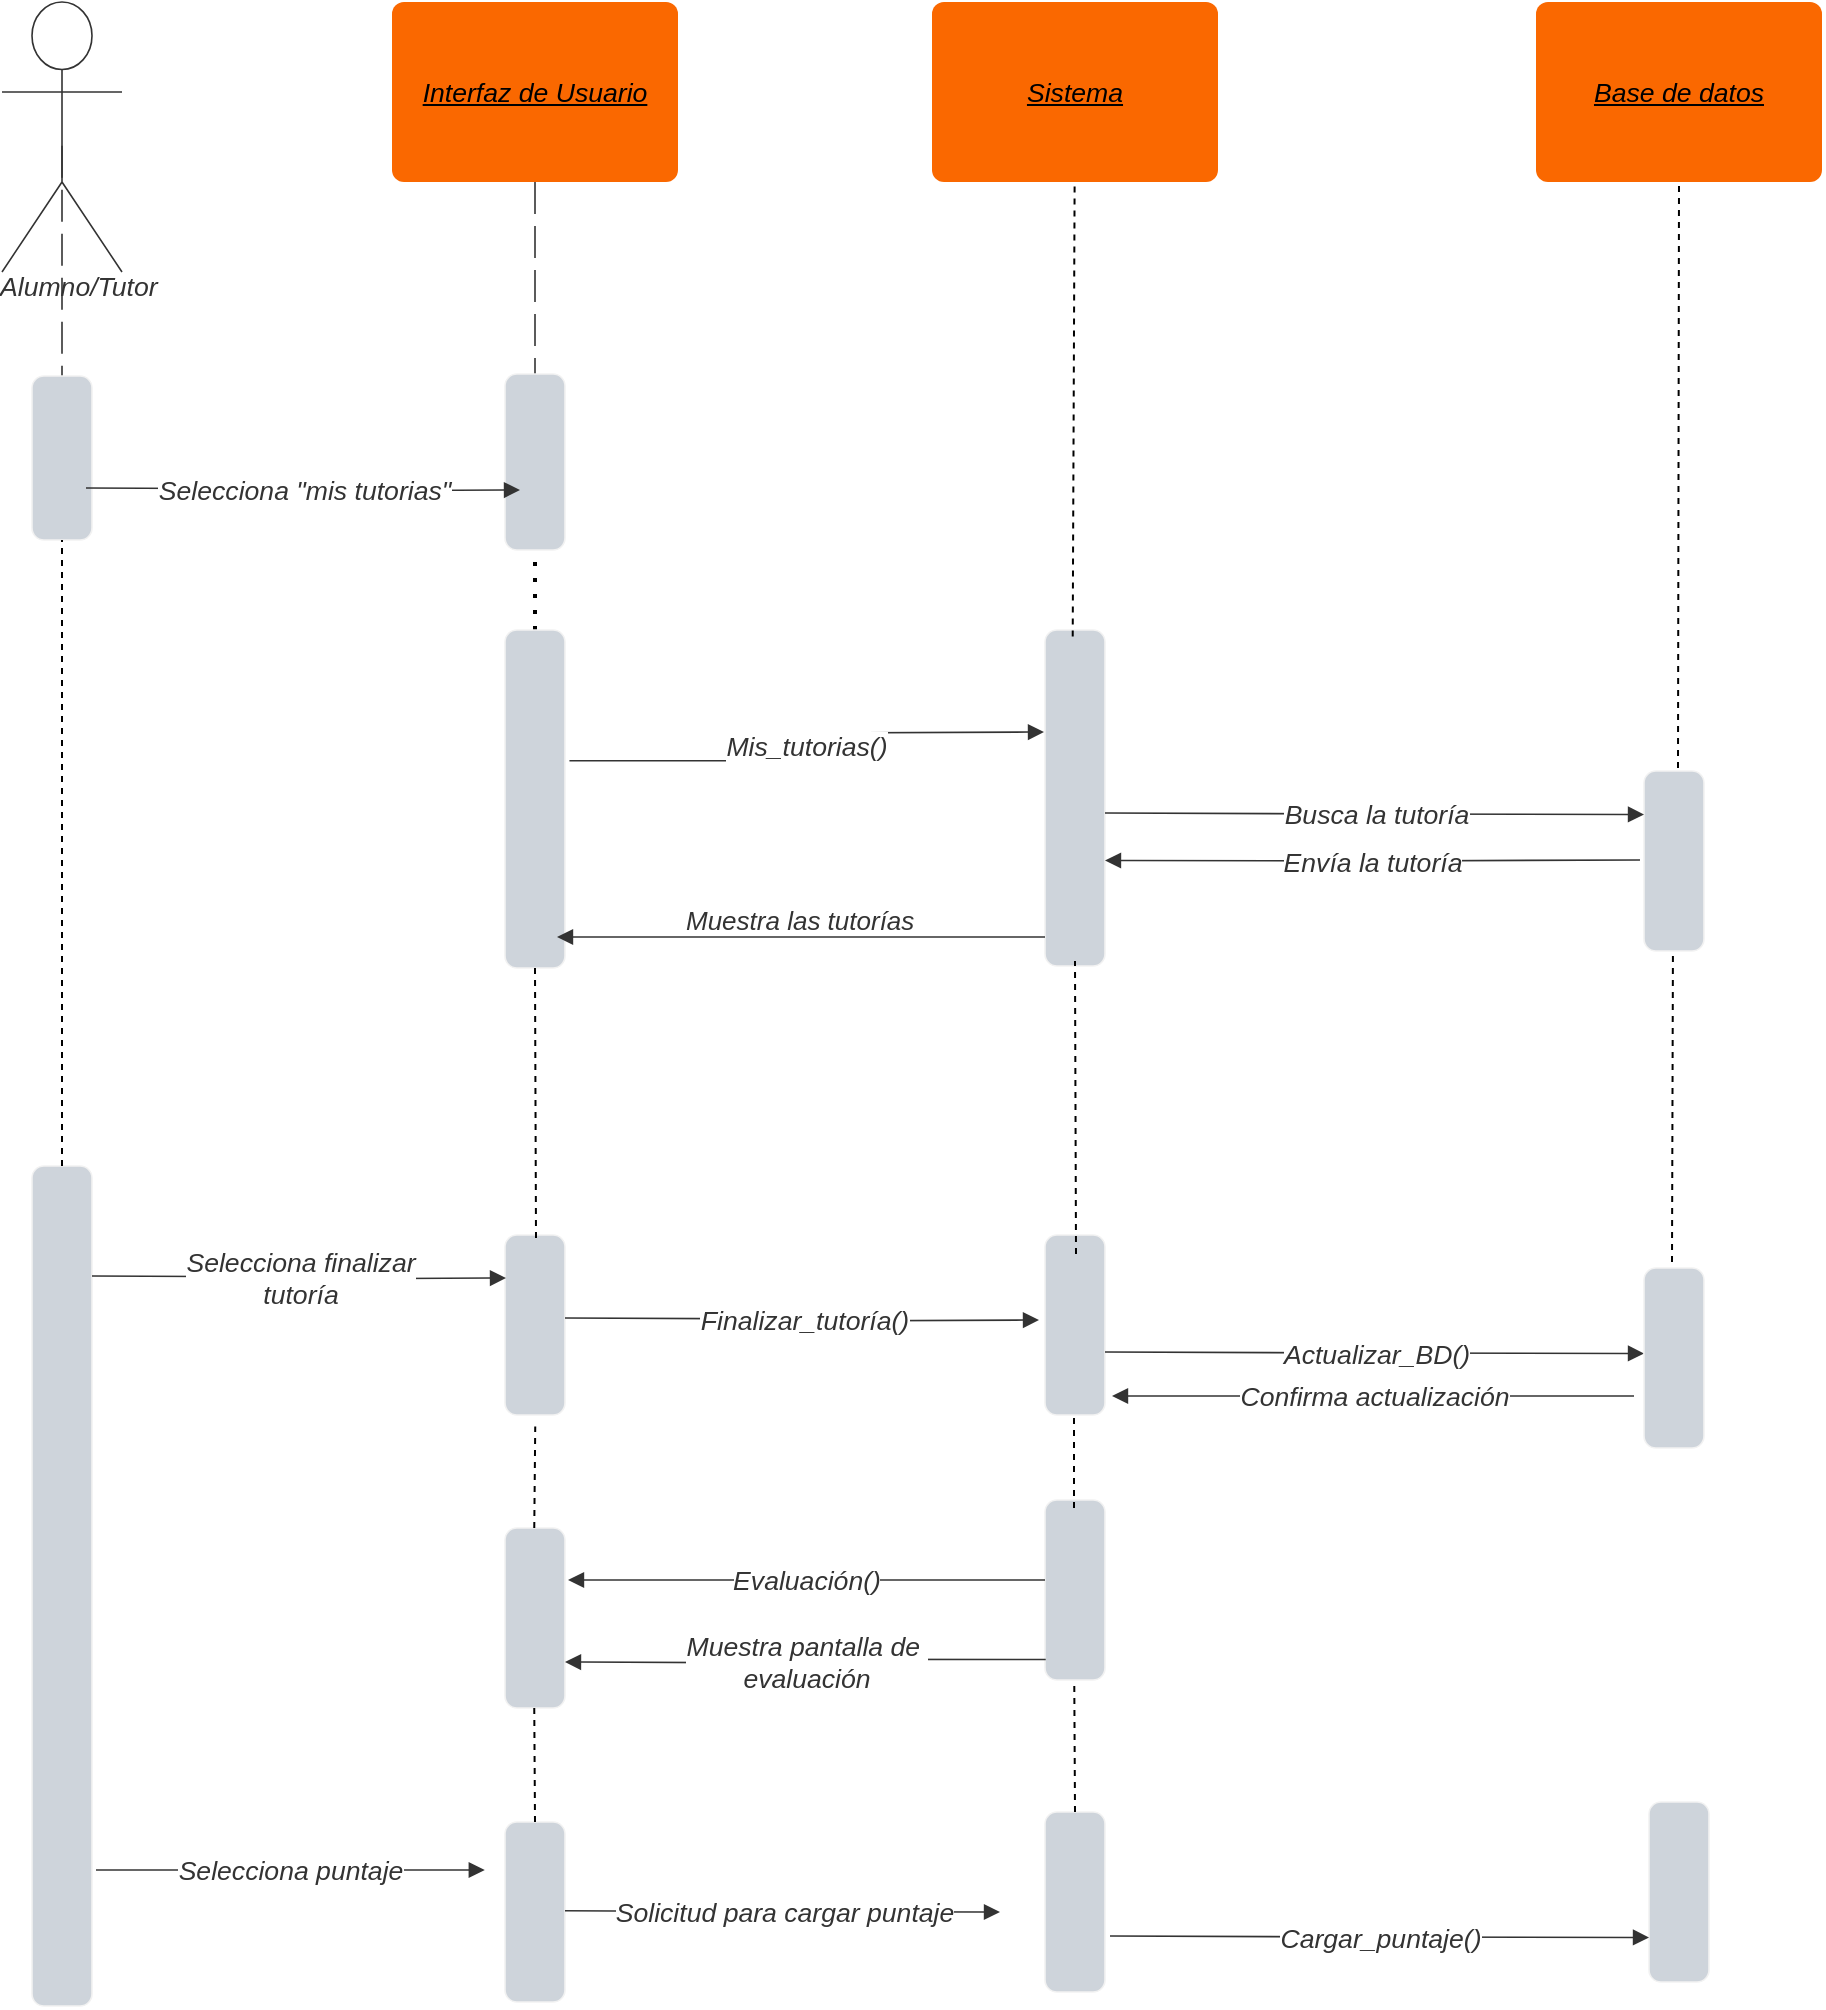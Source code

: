 <mxfile version="22.0.4" type="github">
  <diagram name="Page-1" id="plU40Ezx-mP_DqaJDuf5">
    <mxGraphModel dx="913" dy="892" grid="0" gridSize="10" guides="1" tooltips="1" connect="1" arrows="1" fold="1" page="0" pageScale="1" pageWidth="827" pageHeight="1169" math="0" shadow="0">
      <root>
        <mxCell id="0" />
        <mxCell id="1" parent="0" />
        <mxCell id="H_-c9IdjmHBw7mQhfh1--1" value="Interfaz de Usuario" style="html=1;overflow=block;blockSpacing=1;whiteSpace=wrap;fontSize=13.3;fontColor=#000000;fontStyle=6;align=center;spacing=0;strokeOpacity=0;fillOpacity=100;rounded=1;absoluteArcSize=1;arcSize=12;fillColor=#fa6800;strokeWidth=0.8;strokeColor=#C73500;" parent="1" vertex="1">
          <mxGeometry x="508" y="-115" width="143" height="90" as="geometry" />
        </mxCell>
        <mxCell id="H_-c9IdjmHBw7mQhfh1--2" value="Sistema" style="html=1;overflow=block;blockSpacing=1;whiteSpace=wrap;fontSize=13.3;fontColor=#000000;fontStyle=6;align=center;spacing=0;strokeOpacity=0;fillOpacity=100;rounded=1;absoluteArcSize=1;arcSize=12;fillColor=#fa6800;strokeWidth=0.8;strokeColor=#C73500;" parent="1" vertex="1">
          <mxGeometry x="778" y="-115" width="143" height="90" as="geometry" />
        </mxCell>
        <mxCell id="H_-c9IdjmHBw7mQhfh1--3" value="Alumno/Tutor" style="html=1;overflow=block;blockSpacing=1;shape=umlActor;labelPosition=center;verticalLabelPosition=bottom;verticalAlign=top;whiteSpace=nowrap;fontSize=13.3;fontColor=#333333;fontStyle=2;align=center;spacing=0;strokeColor=#333333;strokeOpacity=100;fillOpacity=100;rounded=1;absoluteArcSize=1;arcSize=12;fillColor=#ffffff;strokeWidth=0.8;lucidId=Yu5MdgyV5tNR;" parent="1" vertex="1">
          <mxGeometry x="313" y="-115" width="60" height="135" as="geometry" />
        </mxCell>
        <mxCell id="H_-c9IdjmHBw7mQhfh1--4" value="" style="html=1;jettySize=18;whiteSpace=wrap;fontSize=13;strokeColor=#333333;strokeOpacity=100;strokeWidth=0.8;rounded=1;arcSize=10;edgeStyle=orthogonalEdgeStyle;startArrow=none;endArrow=block;endFill=1;exitX=1.074;exitY=0.387;exitPerimeter=0;lucidId=Yu5M8hheeUyh;exitDx=0;exitDy=0;" parent="1" source="H_-c9IdjmHBw7mQhfh1--17" edge="1">
          <mxGeometry width="100" height="100" relative="1" as="geometry">
            <Array as="points" />
            <mxPoint x="834" y="250" as="targetPoint" />
          </mxGeometry>
        </mxCell>
        <mxCell id="H_-c9IdjmHBw7mQhfh1--5" value="Mis_tutorias()" style="text;html=1;resizable=0;labelBackgroundColor=default;align=center;verticalAlign=middle;fontStyle=2;fontColor=#333333;fontSize=13.3;" parent="H_-c9IdjmHBw7mQhfh1--4" vertex="1">
          <mxGeometry relative="1" as="geometry">
            <mxPoint as="offset" />
          </mxGeometry>
        </mxCell>
        <mxCell id="H_-c9IdjmHBw7mQhfh1--6" value="" style="html=1;jettySize=18;whiteSpace=wrap;fontSize=13;fontFamily=helvetica;strokeColor=#333333;strokeOpacity=100;dashed=1;fixDash=1;dashPattern=16 6;strokeWidth=0.8;rounded=0;startArrow=none;endArrow=none;exitX=0.5;exitY=1;exitPerimeter=0;entryX=0.5;entryY=0.432;entryPerimeter=0;lucidId=Yu5M4GIAFP0a;" parent="1" source="H_-c9IdjmHBw7mQhfh1--1" target="H_-c9IdjmHBw7mQhfh1--7" edge="1">
          <mxGeometry width="100" height="100" relative="1" as="geometry">
            <Array as="points" />
            <mxPoint x="580" y="-25" as="sourcePoint" />
            <mxPoint x="579.5" y="584.92" as="targetPoint" />
          </mxGeometry>
        </mxCell>
        <mxCell id="H_-c9IdjmHBw7mQhfh1--7" value="" style="html=1;overflow=block;blockSpacing=1;whiteSpace=wrap;fontSize=13;spacing=0;strokeColor=#f2f2f2;strokeOpacity=100;fillOpacity=100;rounded=1;absoluteArcSize=1;arcSize=12;fillColor=#ced4db;strokeWidth=0.8;lucidId=Yu5MhR-oMSno;" parent="1" vertex="1">
          <mxGeometry x="564.5" y="71" width="30" height="88" as="geometry" />
        </mxCell>
        <mxCell id="H_-c9IdjmHBw7mQhfh1--8" value="" style="html=1;jettySize=18;whiteSpace=wrap;fontSize=13;strokeColor=#333333;strokeOpacity=100;dashed=1;fixDash=1;dashPattern=16 6;strokeWidth=0.8;rounded=1;arcSize=10;edgeStyle=orthogonalEdgeStyle;startArrow=none;endArrow=none;exitX=0.5;exitY=0.532;exitPerimeter=0;lucidId=Yu5Migy3NWk_;" parent="1" source="H_-c9IdjmHBw7mQhfh1--3" target="H_-c9IdjmHBw7mQhfh1--9" edge="1">
          <mxGeometry width="100" height="100" relative="1" as="geometry">
            <Array as="points" />
            <mxPoint x="348" y="313" as="targetPoint" />
            <mxPoint x="343" y="-15" as="sourcePoint" />
          </mxGeometry>
        </mxCell>
        <mxCell id="H_-c9IdjmHBw7mQhfh1--9" value="" style="html=1;overflow=block;blockSpacing=1;whiteSpace=wrap;fontSize=13;spacing=0;strokeColor=#f2f2f2;strokeOpacity=100;fillOpacity=100;rounded=1;absoluteArcSize=1;arcSize=12;fillColor=#ced4db;strokeWidth=0.8;lucidId=Yu5MhR-oMSno;" parent="1" vertex="1">
          <mxGeometry x="328" y="72" width="30" height="82" as="geometry" />
        </mxCell>
        <mxCell id="H_-c9IdjmHBw7mQhfh1--10" value="" style="points=[[1.013,0.586,0]];html=1;overflow=block;blockSpacing=1;whiteSpace=wrap;fontSize=13;spacing=0;strokeColor=#f2f2f2;strokeOpacity=100;fillOpacity=100;rounded=1;absoluteArcSize=1;arcSize=12;fillColor=#ced4db;strokeWidth=0.8;lucidId=Yu5MsRc69goB;" parent="1" vertex="1">
          <mxGeometry x="834.5" y="199" width="30" height="168" as="geometry" />
        </mxCell>
        <mxCell id="H_-c9IdjmHBw7mQhfh1--11" value="" style="html=1;jettySize=18;whiteSpace=wrap;fontSize=13;strokeColor=#333333;strokeOpacity=100;strokeWidth=0.8;rounded=1;arcSize=10;edgeStyle=orthogonalEdgeStyle;startArrow=none;endArrow=block;endFill=1;lucidId=Yu5M0A2JVvTe;" parent="1" edge="1">
          <mxGeometry width="100" height="100" relative="1" as="geometry">
            <Array as="points" />
            <mxPoint x="355" y="128" as="sourcePoint" />
            <mxPoint x="572" y="129" as="targetPoint" />
          </mxGeometry>
        </mxCell>
        <mxCell id="H_-c9IdjmHBw7mQhfh1--12" value="Selecciona &quot;mis tutorias&quot;" style="text;html=1;resizable=0;labelBackgroundColor=default;align=center;verticalAlign=middle;fontStyle=2;fontColor=#333333;fontSize=13.3;" parent="H_-c9IdjmHBw7mQhfh1--11" vertex="1">
          <mxGeometry relative="1" as="geometry">
            <mxPoint as="offset" />
          </mxGeometry>
        </mxCell>
        <mxCell id="H_-c9IdjmHBw7mQhfh1--15" value="" style="endArrow=none;dashed=1;html=1;dashPattern=1 3;strokeWidth=2;rounded=0;entryX=0.5;entryY=1;entryDx=0;entryDy=0;exitX=0.5;exitY=0;exitDx=0;exitDy=0;" parent="1" source="H_-c9IdjmHBw7mQhfh1--17" target="H_-c9IdjmHBw7mQhfh1--7" edge="1">
          <mxGeometry width="50" height="50" relative="1" as="geometry">
            <mxPoint x="554.5" y="372" as="sourcePoint" />
            <mxPoint x="604.5" y="322" as="targetPoint" />
          </mxGeometry>
        </mxCell>
        <mxCell id="H_-c9IdjmHBw7mQhfh1--17" value="" style="html=1;overflow=block;blockSpacing=1;whiteSpace=wrap;fontSize=13;spacing=0;strokeColor=#f2f2f2;strokeOpacity=100;fillOpacity=100;rounded=1;absoluteArcSize=1;arcSize=12;fillColor=#ced4db;strokeWidth=0.8;lucidId=Yu5MhR-oMSno;" parent="1" vertex="1">
          <mxGeometry x="564.5" y="199" width="30" height="169" as="geometry" />
        </mxCell>
        <mxCell id="H_-c9IdjmHBw7mQhfh1--18" value="" style="endArrow=none;dashed=1;html=1;rounded=0;exitX=0.462;exitY=0.019;exitDx=0;exitDy=0;exitPerimeter=0;" parent="1" source="H_-c9IdjmHBw7mQhfh1--10" target="H_-c9IdjmHBw7mQhfh1--2" edge="1">
          <mxGeometry width="50" height="50" relative="1" as="geometry">
            <mxPoint x="849.05" y="183" as="sourcePoint" />
            <mxPoint x="849.05" y="151" as="targetPoint" />
          </mxGeometry>
        </mxCell>
        <mxCell id="H_-c9IdjmHBw7mQhfh1--19" value="Base de datos" style="html=1;overflow=block;blockSpacing=1;whiteSpace=wrap;fontSize=13.3;fontColor=#000000;fontStyle=6;align=center;spacing=0;strokeOpacity=0;fillOpacity=100;rounded=1;absoluteArcSize=1;arcSize=12;fillColor=#fa6800;strokeWidth=0.8;strokeColor=#C73500;" parent="1" vertex="1">
          <mxGeometry x="1080" y="-115" width="143" height="90" as="geometry" />
        </mxCell>
        <mxCell id="H_-c9IdjmHBw7mQhfh1--20" value="" style="html=1;overflow=block;blockSpacing=1;whiteSpace=wrap;fontSize=13;spacing=0;strokeColor=#f2f2f2;strokeOpacity=100;fillOpacity=100;rounded=1;absoluteArcSize=1;arcSize=12;fillColor=#ced4db;strokeWidth=0.8;lucidId=Yu5MydJHa4al;" parent="1" vertex="1">
          <mxGeometry x="1134" y="269.5" width="30" height="90" as="geometry" />
        </mxCell>
        <mxCell id="H_-c9IdjmHBw7mQhfh1--21" value="" style="html=1;overflow=block;blockSpacing=1;whiteSpace=wrap;fontSize=13;spacing=0;strokeColor=#f2f2f2;strokeOpacity=100;fillOpacity=100;rounded=1;absoluteArcSize=1;arcSize=12;fillColor=#ced4db;strokeWidth=0.8;lucidId=Yu5MydJHa4al;" parent="1" vertex="1">
          <mxGeometry x="834.5" y="501.5" width="30" height="90" as="geometry" />
        </mxCell>
        <mxCell id="H_-c9IdjmHBw7mQhfh1--22" value="" style="html=1;jettySize=18;whiteSpace=wrap;fontSize=13;strokeColor=#333333;strokeOpacity=100;strokeWidth=0.8;rounded=1;arcSize=10;edgeStyle=orthogonalEdgeStyle;startArrow=none;endArrow=block;endFill=1;lucidId=Yu5M0A2JVvTe;entryX=0;entryY=0.5;entryDx=0;entryDy=0;" parent="1" edge="1">
          <mxGeometry width="100" height="100" relative="1" as="geometry">
            <Array as="points" />
            <mxPoint x="864.5" y="290.5" as="sourcePoint" />
            <mxPoint x="1134" y="291.25" as="targetPoint" />
          </mxGeometry>
        </mxCell>
        <mxCell id="H_-c9IdjmHBw7mQhfh1--23" value="Busca la tutoría" style="text;html=1;resizable=0;labelBackgroundColor=default;align=center;verticalAlign=middle;fontStyle=2;fontColor=#333333;fontSize=13.3;" parent="H_-c9IdjmHBw7mQhfh1--22" vertex="1">
          <mxGeometry relative="1" as="geometry">
            <mxPoint as="offset" />
          </mxGeometry>
        </mxCell>
        <mxCell id="H_-c9IdjmHBw7mQhfh1--24" value="" style="html=1;jettySize=18;whiteSpace=wrap;fontSize=13;strokeColor=#333333;strokeOpacity=100;strokeWidth=0.8;rounded=1;arcSize=10;edgeStyle=orthogonalEdgeStyle;startArrow=none;endArrow=block;endFill=1;lucidId=Yu5M0A2JVvTe;entryX=1;entryY=0.75;entryDx=0;entryDy=0;" parent="1" edge="1">
          <mxGeometry width="100" height="100" relative="1" as="geometry">
            <Array as="points" />
            <mxPoint x="1132" y="313.97" as="sourcePoint" />
            <mxPoint x="864.5" y="314.22" as="targetPoint" />
          </mxGeometry>
        </mxCell>
        <mxCell id="H_-c9IdjmHBw7mQhfh1--25" value="Envía la tutoría" style="text;html=1;resizable=0;labelBackgroundColor=default;align=center;verticalAlign=middle;fontStyle=2;fontColor=#333333;fontSize=13.3;" parent="H_-c9IdjmHBw7mQhfh1--24" vertex="1">
          <mxGeometry relative="1" as="geometry">
            <mxPoint as="offset" />
          </mxGeometry>
        </mxCell>
        <mxCell id="H_-c9IdjmHBw7mQhfh1--26" value="" style="endArrow=none;dashed=1;html=1;rounded=0;entryX=0.5;entryY=1;entryDx=0;entryDy=0;" parent="1" target="H_-c9IdjmHBw7mQhfh1--19" edge="1">
          <mxGeometry width="50" height="50" relative="1" as="geometry">
            <mxPoint x="1151" y="268" as="sourcePoint" />
            <mxPoint x="1151.26" y="324" as="targetPoint" />
          </mxGeometry>
        </mxCell>
        <mxCell id="H_-c9IdjmHBw7mQhfh1--27" value="" style="html=1;overflow=block;blockSpacing=1;whiteSpace=wrap;fontSize=13;spacing=0;strokeColor=#f2f2f2;strokeOpacity=100;fillOpacity=100;rounded=1;absoluteArcSize=1;arcSize=12;fillColor=#ced4db;strokeWidth=0.8;lucidId=Yu5MydJHa4al;" parent="1" vertex="1">
          <mxGeometry x="564.5" y="501.5" width="30" height="90" as="geometry" />
        </mxCell>
        <mxCell id="H_-c9IdjmHBw7mQhfh1--28" value="" style="endArrow=none;dashed=1;html=1;rounded=0;entryX=0.5;entryY=1;entryDx=0;entryDy=0;" parent="1" target="H_-c9IdjmHBw7mQhfh1--17" edge="1">
          <mxGeometry width="50" height="50" relative="1" as="geometry">
            <mxPoint x="580" y="503" as="sourcePoint" />
            <mxPoint x="579.94" y="456" as="targetPoint" />
          </mxGeometry>
        </mxCell>
        <mxCell id="H_-c9IdjmHBw7mQhfh1--29" value="" style="endArrow=none;dashed=1;html=1;rounded=0;entryX=0.5;entryY=1;entryDx=0;entryDy=0;" parent="1" edge="1">
          <mxGeometry width="50" height="50" relative="1" as="geometry">
            <mxPoint x="850" y="511" as="sourcePoint" />
            <mxPoint x="849.5" y="364.5" as="targetPoint" />
          </mxGeometry>
        </mxCell>
        <mxCell id="H_-c9IdjmHBw7mQhfh1--30" value="" style="html=1;overflow=block;blockSpacing=1;whiteSpace=wrap;fontSize=13;spacing=0;strokeColor=#f2f2f2;strokeOpacity=100;fillOpacity=100;rounded=1;absoluteArcSize=1;arcSize=12;fillColor=#ced4db;strokeWidth=0.8;lucidId=Yu5MydJHa4al;" parent="1" vertex="1">
          <mxGeometry x="328" y="467" width="30" height="420" as="geometry" />
        </mxCell>
        <mxCell id="H_-c9IdjmHBw7mQhfh1--31" value="" style="endArrow=none;dashed=1;html=1;rounded=0;exitX=0.5;exitY=0;exitDx=0;exitDy=0;entryX=0.5;entryY=1;entryDx=0;entryDy=0;" parent="1" source="H_-c9IdjmHBw7mQhfh1--30" target="H_-c9IdjmHBw7mQhfh1--9" edge="1">
          <mxGeometry width="50" height="50" relative="1" as="geometry">
            <mxPoint x="290" y="377" as="sourcePoint" />
            <mxPoint x="291" y="150" as="targetPoint" />
          </mxGeometry>
        </mxCell>
        <mxCell id="H_-c9IdjmHBw7mQhfh1--32" value="" style="html=1;jettySize=18;whiteSpace=wrap;fontSize=13;strokeColor=#333333;strokeOpacity=100;strokeWidth=0.8;rounded=1;arcSize=10;edgeStyle=orthogonalEdgeStyle;startArrow=none;endArrow=block;endFill=1;lucidId=Yu5M0A2JVvTe;" parent="1" edge="1">
          <mxGeometry width="100" height="100" relative="1" as="geometry">
            <Array as="points" />
            <mxPoint x="358" y="522" as="sourcePoint" />
            <mxPoint x="565" y="523" as="targetPoint" />
          </mxGeometry>
        </mxCell>
        <mxCell id="H_-c9IdjmHBw7mQhfh1--33" value="Selecciona finalizar&lt;br&gt;tutoría" style="text;html=1;resizable=0;labelBackgroundColor=default;align=center;verticalAlign=middle;fontStyle=2;fontColor=#333333;fontSize=13.3;" parent="H_-c9IdjmHBw7mQhfh1--32" vertex="1">
          <mxGeometry relative="1" as="geometry">
            <mxPoint as="offset" />
          </mxGeometry>
        </mxCell>
        <mxCell id="H_-c9IdjmHBw7mQhfh1--34" value="" style="html=1;jettySize=18;whiteSpace=wrap;fontSize=13;fontFamily=helvetica;strokeColor=#333333;strokeOpacity=100;strokeWidth=0.8;rounded=0;startArrow=none;endArrow=block;endFill=1;exitX=0;exitY=0.5;lucidId=Yu5MB3FtIlV_;exitDx=0;exitDy=0;entryX=0.953;entryY=0.628;entryDx=0;entryDy=0;entryPerimeter=0;" parent="1" edge="1">
          <mxGeometry width="100" height="100" relative="1" as="geometry">
            <Array as="points" />
            <mxPoint x="834.5" y="352.5" as="sourcePoint" />
            <mxPoint x="590.5" y="352.5" as="targetPoint" />
          </mxGeometry>
        </mxCell>
        <mxCell id="H_-c9IdjmHBw7mQhfh1--37" value="" style="html=1;jettySize=18;whiteSpace=wrap;fontSize=13;strokeColor=#333333;strokeOpacity=100;strokeWidth=0.8;rounded=1;arcSize=10;edgeStyle=orthogonalEdgeStyle;startArrow=none;endArrow=block;endFill=1;lucidId=Yu5M0A2JVvTe;" parent="1" edge="1">
          <mxGeometry width="100" height="100" relative="1" as="geometry">
            <Array as="points" />
            <mxPoint x="594.5" y="543" as="sourcePoint" />
            <mxPoint x="831.5" y="544" as="targetPoint" />
          </mxGeometry>
        </mxCell>
        <mxCell id="H_-c9IdjmHBw7mQhfh1--38" value="Finalizar_tutoría()" style="text;html=1;resizable=0;labelBackgroundColor=default;align=center;verticalAlign=middle;fontStyle=2;fontColor=#333333;fontSize=13.3;" parent="H_-c9IdjmHBw7mQhfh1--37" vertex="1">
          <mxGeometry relative="1" as="geometry">
            <mxPoint as="offset" />
          </mxGeometry>
        </mxCell>
        <mxCell id="H_-c9IdjmHBw7mQhfh1--40" value="" style="html=1;jettySize=18;whiteSpace=wrap;fontSize=13;strokeColor=#333333;strokeOpacity=100;strokeWidth=0.8;rounded=1;arcSize=10;edgeStyle=orthogonalEdgeStyle;startArrow=none;endArrow=block;endFill=1;lucidId=Yu5M0A2JVvTe;entryX=0;entryY=0.5;entryDx=0;entryDy=0;" parent="1" edge="1">
          <mxGeometry width="100" height="100" relative="1" as="geometry">
            <Array as="points" />
            <mxPoint x="864.5" y="560" as="sourcePoint" />
            <mxPoint x="1134" y="560.75" as="targetPoint" />
          </mxGeometry>
        </mxCell>
        <mxCell id="H_-c9IdjmHBw7mQhfh1--41" value="Actualizar_BD()" style="text;html=1;resizable=0;labelBackgroundColor=default;align=center;verticalAlign=middle;fontStyle=2;fontColor=#333333;fontSize=13.3;" parent="H_-c9IdjmHBw7mQhfh1--40" vertex="1">
          <mxGeometry relative="1" as="geometry">
            <mxPoint as="offset" />
          </mxGeometry>
        </mxCell>
        <mxCell id="H_-c9IdjmHBw7mQhfh1--42" value="" style="html=1;overflow=block;blockSpacing=1;whiteSpace=wrap;fontSize=13;spacing=0;strokeColor=#f2f2f2;strokeOpacity=100;fillOpacity=100;rounded=1;absoluteArcSize=1;arcSize=12;fillColor=#ced4db;strokeWidth=0.8;lucidId=Yu5MydJHa4al;" parent="1" vertex="1">
          <mxGeometry x="834.5" y="634" width="30" height="90" as="geometry" />
        </mxCell>
        <mxCell id="H_-c9IdjmHBw7mQhfh1--43" value="" style="endArrow=none;dashed=1;html=1;rounded=0;entryX=0.5;entryY=1;entryDx=0;entryDy=0;" parent="1" edge="1">
          <mxGeometry width="50" height="50" relative="1" as="geometry">
            <mxPoint x="849" y="638" as="sourcePoint" />
            <mxPoint x="849" y="591" as="targetPoint" />
          </mxGeometry>
        </mxCell>
        <mxCell id="H_-c9IdjmHBw7mQhfh1--44" value="" style="endArrow=none;dashed=1;html=1;rounded=0;" parent="1" edge="1">
          <mxGeometry width="50" height="50" relative="1" as="geometry">
            <mxPoint x="1148" y="515" as="sourcePoint" />
            <mxPoint x="1148.47" y="359.5" as="targetPoint" />
          </mxGeometry>
        </mxCell>
        <mxCell id="H_-c9IdjmHBw7mQhfh1--45" value="&lt;span style=&quot;color: rgb(51, 51, 51); font-family: Helvetica; font-size: 13px; font-style: italic; font-variant-ligatures: normal; font-variant-caps: normal; font-weight: 400; letter-spacing: normal; orphans: 2; text-align: center; text-indent: 0px; text-transform: none; widows: 2; word-spacing: 0px; -webkit-text-stroke-width: 0px; background-color: rgb(255, 255, 255); text-decoration-thickness: initial; text-decoration-style: initial; text-decoration-color: initial; float: none; display: inline !important;&quot;&gt;Muestra las tutorías&lt;/span&gt;" style="text;whiteSpace=wrap;html=1;" parent="1" vertex="1">
          <mxGeometry x="653" y="330" width="148" height="32" as="geometry" />
        </mxCell>
        <mxCell id="H_-c9IdjmHBw7mQhfh1--46" value="" style="html=1;jettySize=18;whiteSpace=wrap;fontSize=13;strokeColor=#333333;strokeOpacity=100;strokeWidth=0.8;rounded=1;arcSize=10;edgeStyle=orthogonalEdgeStyle;startArrow=none;endArrow=block;endFill=1;lucidId=Yu5M0A2JVvTe;" parent="1" edge="1">
          <mxGeometry width="100" height="100" relative="1" as="geometry">
            <Array as="points" />
            <mxPoint x="834.5" y="674" as="sourcePoint" />
            <mxPoint x="596" y="674" as="targetPoint" />
          </mxGeometry>
        </mxCell>
        <mxCell id="H_-c9IdjmHBw7mQhfh1--47" value="Evaluación()" style="text;html=1;resizable=0;labelBackgroundColor=default;align=center;verticalAlign=middle;fontStyle=2;fontColor=#333333;fontSize=13.3;" parent="H_-c9IdjmHBw7mQhfh1--46" vertex="1">
          <mxGeometry relative="1" as="geometry">
            <mxPoint as="offset" />
          </mxGeometry>
        </mxCell>
        <mxCell id="H_-c9IdjmHBw7mQhfh1--48" value="" style="html=1;overflow=block;blockSpacing=1;whiteSpace=wrap;fontSize=13;spacing=0;strokeColor=#f2f2f2;strokeOpacity=100;fillOpacity=100;rounded=1;absoluteArcSize=1;arcSize=12;fillColor=#ced4db;strokeWidth=0.8;lucidId=Yu5MydJHa4al;" parent="1" vertex="1">
          <mxGeometry x="564.5" y="648" width="30" height="90" as="geometry" />
        </mxCell>
        <mxCell id="H_-c9IdjmHBw7mQhfh1--51" value="" style="html=1;jettySize=18;whiteSpace=wrap;fontSize=13;strokeColor=#333333;strokeOpacity=100;strokeWidth=0.8;rounded=1;arcSize=10;edgeStyle=orthogonalEdgeStyle;startArrow=none;endArrow=block;endFill=1;lucidId=Yu5M0A2JVvTe;" parent="1" edge="1">
          <mxGeometry width="100" height="100" relative="1" as="geometry">
            <Array as="points" />
            <mxPoint x="359.999" y="819" as="sourcePoint" />
            <mxPoint x="554.39" y="819" as="targetPoint" />
          </mxGeometry>
        </mxCell>
        <mxCell id="H_-c9IdjmHBw7mQhfh1--52" value="Selecciona puntaje" style="text;html=1;resizable=0;labelBackgroundColor=default;align=center;verticalAlign=middle;fontStyle=2;fontColor=#333333;fontSize=13.3;" parent="H_-c9IdjmHBw7mQhfh1--51" vertex="1">
          <mxGeometry relative="1" as="geometry">
            <mxPoint as="offset" />
          </mxGeometry>
        </mxCell>
        <mxCell id="H_-c9IdjmHBw7mQhfh1--53" value="" style="html=1;overflow=block;blockSpacing=1;whiteSpace=wrap;fontSize=13;spacing=0;strokeColor=#f2f2f2;strokeOpacity=100;fillOpacity=100;rounded=1;absoluteArcSize=1;arcSize=12;fillColor=#ced4db;strokeWidth=0.8;lucidId=Yu5MydJHa4al;" parent="1" vertex="1">
          <mxGeometry x="564.5" y="795" width="30" height="90" as="geometry" />
        </mxCell>
        <mxCell id="H_-c9IdjmHBw7mQhfh1--54" value="" style="html=1;overflow=block;blockSpacing=1;whiteSpace=wrap;fontSize=13;spacing=0;strokeColor=#f2f2f2;strokeOpacity=100;fillOpacity=100;rounded=1;absoluteArcSize=1;arcSize=12;fillColor=#ced4db;strokeWidth=0.8;lucidId=Yu5MydJHa4al;" parent="1" vertex="1">
          <mxGeometry x="834.5" y="790" width="30" height="90" as="geometry" />
        </mxCell>
        <mxCell id="H_-c9IdjmHBw7mQhfh1--55" value="" style="html=1;jettySize=18;whiteSpace=wrap;fontSize=13;strokeColor=#333333;strokeOpacity=100;strokeWidth=0.8;rounded=1;arcSize=10;edgeStyle=orthogonalEdgeStyle;startArrow=none;endArrow=block;endFill=1;lucidId=Yu5M0A2JVvTe;" parent="1" edge="1">
          <mxGeometry width="100" height="100" relative="1" as="geometry">
            <Array as="points" />
            <mxPoint x="594.5" y="839.35" as="sourcePoint" />
            <mxPoint x="812" y="840" as="targetPoint" />
          </mxGeometry>
        </mxCell>
        <mxCell id="H_-c9IdjmHBw7mQhfh1--56" value="Solicitud para cargar puntaje" style="text;html=1;resizable=0;labelBackgroundColor=default;align=center;verticalAlign=middle;fontStyle=2;fontColor=#333333;fontSize=13.3;" parent="H_-c9IdjmHBw7mQhfh1--55" vertex="1">
          <mxGeometry relative="1" as="geometry">
            <mxPoint as="offset" />
          </mxGeometry>
        </mxCell>
        <mxCell id="H_-c9IdjmHBw7mQhfh1--57" value="" style="html=1;overflow=block;blockSpacing=1;whiteSpace=wrap;fontSize=13;spacing=0;strokeColor=#f2f2f2;strokeOpacity=100;fillOpacity=100;rounded=1;absoluteArcSize=1;arcSize=12;fillColor=#ced4db;strokeWidth=0.8;lucidId=Yu5MydJHa4al;" parent="1" vertex="1">
          <mxGeometry x="1136.5" y="785" width="30" height="90" as="geometry" />
        </mxCell>
        <mxCell id="H_-c9IdjmHBw7mQhfh1--58" value="" style="html=1;jettySize=18;whiteSpace=wrap;fontSize=13;strokeColor=#333333;strokeOpacity=100;strokeWidth=0.8;rounded=1;arcSize=10;edgeStyle=orthogonalEdgeStyle;startArrow=none;endArrow=block;endFill=1;lucidId=Yu5M0A2JVvTe;entryX=0;entryY=0.5;entryDx=0;entryDy=0;" parent="1" edge="1">
          <mxGeometry width="100" height="100" relative="1" as="geometry">
            <Array as="points" />
            <mxPoint x="867" y="852" as="sourcePoint" />
            <mxPoint x="1136.5" y="852.75" as="targetPoint" />
          </mxGeometry>
        </mxCell>
        <mxCell id="H_-c9IdjmHBw7mQhfh1--59" value="Cargar_puntaje()" style="text;html=1;resizable=0;labelBackgroundColor=default;align=center;verticalAlign=middle;fontStyle=2;fontColor=#333333;fontSize=13.3;" parent="H_-c9IdjmHBw7mQhfh1--58" vertex="1">
          <mxGeometry relative="1" as="geometry">
            <mxPoint as="offset" />
          </mxGeometry>
        </mxCell>
        <mxCell id="H_-c9IdjmHBw7mQhfh1--60" value="" style="endArrow=none;dashed=1;html=1;rounded=0;entryX=0.504;entryY=1.064;entryDx=0;entryDy=0;entryPerimeter=0;" parent="1" target="H_-c9IdjmHBw7mQhfh1--27" edge="1">
          <mxGeometry width="50" height="50" relative="1" as="geometry">
            <mxPoint x="579.13" y="648" as="sourcePoint" />
            <mxPoint x="579.13" y="601" as="targetPoint" />
          </mxGeometry>
        </mxCell>
        <mxCell id="H_-c9IdjmHBw7mQhfh1--61" value="" style="endArrow=none;dashed=1;html=1;rounded=0;entryX=0.5;entryY=1;entryDx=0;entryDy=0;exitX=0.5;exitY=0;exitDx=0;exitDy=0;" parent="1" source="H_-c9IdjmHBw7mQhfh1--53" edge="1">
          <mxGeometry width="50" height="50" relative="1" as="geometry">
            <mxPoint x="579.13" y="785" as="sourcePoint" />
            <mxPoint x="579.13" y="738" as="targetPoint" />
          </mxGeometry>
        </mxCell>
        <mxCell id="H_-c9IdjmHBw7mQhfh1--62" value="" style="endArrow=none;dashed=1;html=1;rounded=0;entryX=0.5;entryY=1;entryDx=0;entryDy=0;exitX=0.5;exitY=0;exitDx=0;exitDy=0;" parent="1" source="H_-c9IdjmHBw7mQhfh1--54" edge="1">
          <mxGeometry width="50" height="50" relative="1" as="geometry">
            <mxPoint x="849.13" y="771" as="sourcePoint" />
            <mxPoint x="849.13" y="724" as="targetPoint" />
          </mxGeometry>
        </mxCell>
        <mxCell id="H_-c9IdjmHBw7mQhfh1--39" value="" style="html=1;overflow=block;blockSpacing=1;whiteSpace=wrap;fontSize=13;spacing=0;strokeColor=#f2f2f2;strokeOpacity=100;fillOpacity=100;rounded=1;absoluteArcSize=1;arcSize=12;fillColor=#ced4db;strokeWidth=0.8;lucidId=Yu5MydJHa4al;" parent="1" vertex="1">
          <mxGeometry x="1134" y="518" width="30" height="90" as="geometry" />
        </mxCell>
        <mxCell id="H_-c9IdjmHBw7mQhfh1--64" value="" style="html=1;jettySize=18;whiteSpace=wrap;fontSize=13;strokeColor=#333333;strokeOpacity=100;strokeWidth=0.8;rounded=1;arcSize=10;edgeStyle=orthogonalEdgeStyle;startArrow=none;endArrow=block;endFill=1;lucidId=Yu5M0A2JVvTe;" parent="1" edge="1">
          <mxGeometry width="100" height="100" relative="1" as="geometry">
            <Array as="points" />
            <mxPoint x="1129" y="582" as="sourcePoint" />
            <mxPoint x="868" y="582" as="targetPoint" />
          </mxGeometry>
        </mxCell>
        <mxCell id="H_-c9IdjmHBw7mQhfh1--65" value="Confirma actualización" style="text;html=1;resizable=0;labelBackgroundColor=default;align=center;verticalAlign=middle;fontStyle=2;fontColor=#333333;fontSize=13.3;" parent="H_-c9IdjmHBw7mQhfh1--64" vertex="1">
          <mxGeometry relative="1" as="geometry">
            <mxPoint as="offset" />
          </mxGeometry>
        </mxCell>
        <mxCell id="H_-c9IdjmHBw7mQhfh1--66" value="" style="html=1;jettySize=18;whiteSpace=wrap;fontSize=13;strokeColor=#333333;strokeOpacity=100;strokeWidth=0.8;rounded=1;arcSize=10;edgeStyle=orthogonalEdgeStyle;startArrow=none;endArrow=block;endFill=1;lucidId=Yu5M0A2JVvTe;exitX=0.012;exitY=0.886;exitDx=0;exitDy=0;exitPerimeter=0;" parent="1" source="H_-c9IdjmHBw7mQhfh1--42" edge="1">
          <mxGeometry width="100" height="100" relative="1" as="geometry">
            <Array as="points" />
            <mxPoint x="791.5" y="715" as="sourcePoint" />
            <mxPoint x="594.5" y="715" as="targetPoint" />
          </mxGeometry>
        </mxCell>
        <mxCell id="H_-c9IdjmHBw7mQhfh1--67" value="Muestra pantalla de&amp;nbsp;&lt;br&gt;evaluación" style="text;html=1;resizable=0;labelBackgroundColor=default;align=center;verticalAlign=middle;fontStyle=2;fontColor=#333333;fontSize=13.3;" parent="H_-c9IdjmHBw7mQhfh1--66" vertex="1">
          <mxGeometry relative="1" as="geometry">
            <mxPoint as="offset" />
          </mxGeometry>
        </mxCell>
      </root>
    </mxGraphModel>
  </diagram>
</mxfile>
